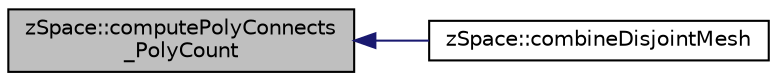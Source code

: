 digraph "zSpace::computePolyConnects_PolyCount"
{
  edge [fontname="Helvetica",fontsize="10",labelfontname="Helvetica",labelfontsize="10"];
  node [fontname="Helvetica",fontsize="10",shape=record];
  rankdir="LR";
  Node14 [label="zSpace::computePolyConnects\l_PolyCount",height=0.2,width=0.4,color="black", fillcolor="grey75", style="filled", fontcolor="black"];
  Node14 -> Node15 [dir="back",color="midnightblue",fontsize="10",style="solid",fontname="Helvetica"];
  Node15 [label="zSpace::combineDisjointMesh",height=0.2,width=0.4,color="black", fillcolor="white", style="filled",URL="$group__z_mesh_utilities.html#ga4db96d817f6d701261569fd42594ea8b",tooltip="This method combines the two disjoint meshes to one mesh. "];
}
